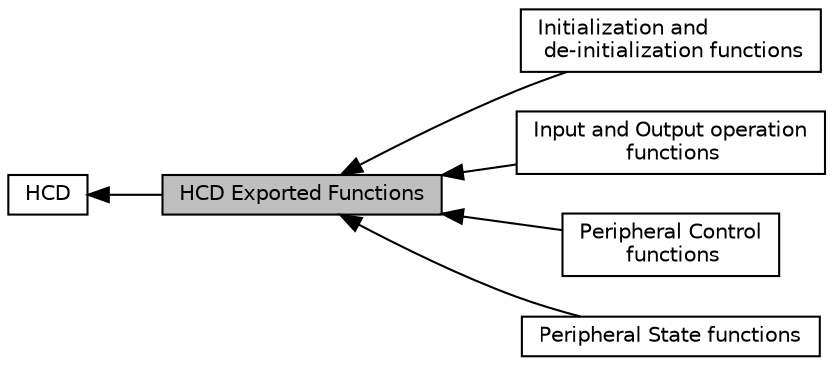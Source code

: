 digraph "HCD Exported Functions"
{
  edge [fontname="Helvetica",fontsize="10",labelfontname="Helvetica",labelfontsize="10"];
  node [fontname="Helvetica",fontsize="10",shape=record];
  rankdir=LR;
  Node0 [label="HCD Exported Functions",height=0.2,width=0.4,color="black", fillcolor="grey75", style="filled", fontcolor="black"];
  Node2 [label="Initialization and\l de-initialization functions",height=0.2,width=0.4,color="black", fillcolor="white", style="filled",URL="$group___h_c_d___exported___functions___group1.html"];
  Node3 [label="Input and Output operation\l functions",height=0.2,width=0.4,color="black", fillcolor="white", style="filled",URL="$group___h_c_d___exported___functions___group2.html"];
  Node4 [label="Peripheral Control\l functions",height=0.2,width=0.4,color="black", fillcolor="white", style="filled",URL="$group___h_c_d___exported___functions___group3.html"];
  Node5 [label="Peripheral State functions",height=0.2,width=0.4,color="black", fillcolor="white", style="filled",URL="$group___h_c_d___exported___functions___group4.html"];
  Node1 [label="HCD",height=0.2,width=0.4,color="black", fillcolor="white", style="filled",URL="$group___h_c_d.html",tooltip="HCD HAL module driver. "];
  Node1->Node0 [shape=plaintext, dir="back", style="solid"];
  Node0->Node2 [shape=plaintext, dir="back", style="solid"];
  Node0->Node3 [shape=plaintext, dir="back", style="solid"];
  Node0->Node4 [shape=plaintext, dir="back", style="solid"];
  Node0->Node5 [shape=plaintext, dir="back", style="solid"];
}
